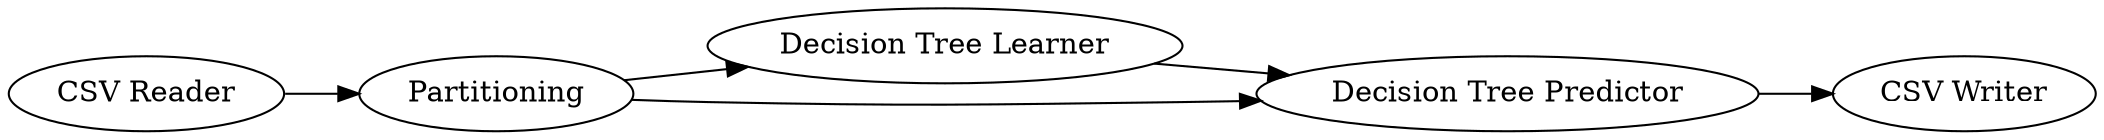 digraph {
	0 [label="CSV Reader"]
	1 [label=Partitioning]
	2 [label="Decision Tree Learner"]
	3 [label="Decision Tree Predictor"]
	4 [label="CSV Writer"]
	0 -> 1
	1 -> 2
	3 -> 4
	1 -> 3
	2 -> 3
	rankdir=LR
}
